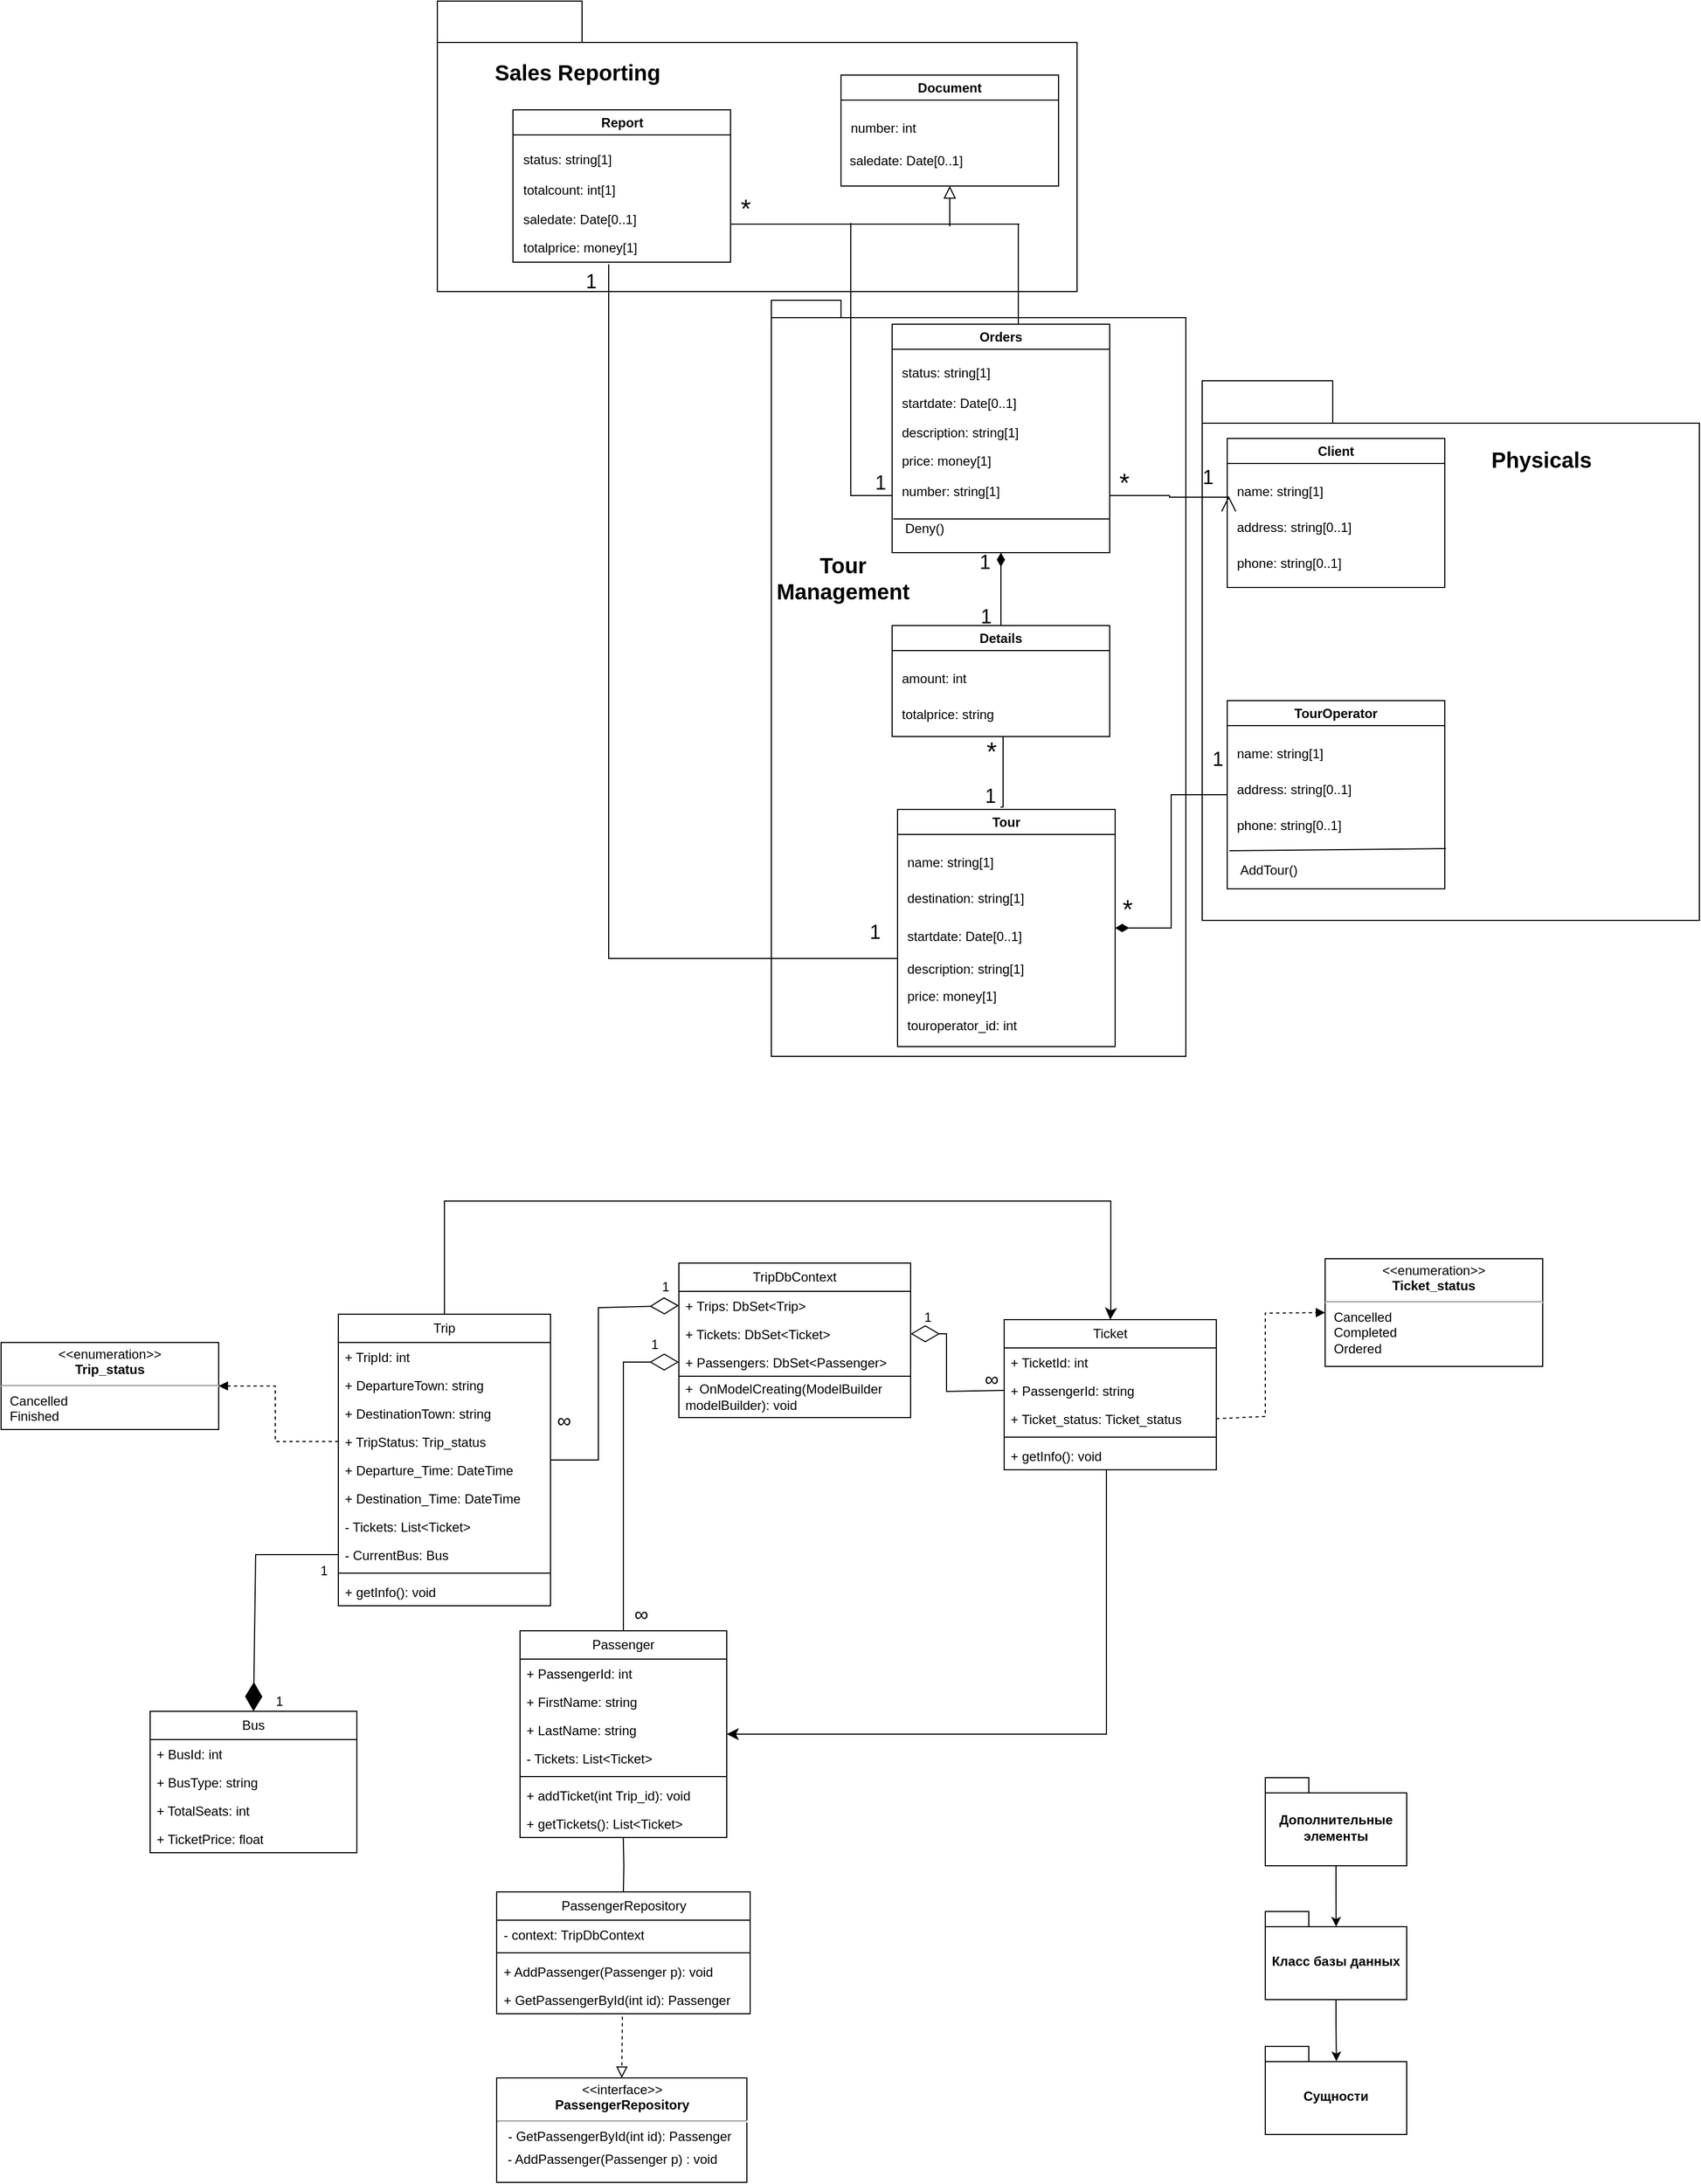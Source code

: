 <mxfile version="22.1.5" type="device">
  <diagram name="Страница — 1" id="yb2sTANOyQiaiCJWiGph">
    <mxGraphModel dx="2736" dy="2154" grid="0" gridSize="10" guides="1" tooltips="1" connect="1" arrows="1" fold="1" page="1" pageScale="1" pageWidth="827" pageHeight="1169" math="0" shadow="0">
      <root>
        <mxCell id="0" />
        <mxCell id="1" parent="0" />
        <mxCell id="YrzmWDkNa23UfJXs03zN-83" value="" style="rounded=0;whiteSpace=wrap;html=1;" parent="1" vertex="1">
          <mxGeometry x="154" y="-1061" width="588" height="229" as="geometry" />
        </mxCell>
        <mxCell id="YrzmWDkNa23UfJXs03zN-81" value="" style="rounded=0;whiteSpace=wrap;html=1;" parent="1" vertex="1">
          <mxGeometry x="461" y="-824" width="64" height="16" as="geometry" />
        </mxCell>
        <mxCell id="YrzmWDkNa23UfJXs03zN-80" value="" style="rounded=0;whiteSpace=wrap;html=1;" parent="1" vertex="1">
          <mxGeometry x="461" y="-808" width="381" height="679" as="geometry" />
        </mxCell>
        <mxCell id="YrzmWDkNa23UfJXs03zN-76" value="" style="whiteSpace=wrap;html=1;aspect=fixed;" parent="1" vertex="1">
          <mxGeometry x="857" y="-711" width="457" height="457" as="geometry" />
        </mxCell>
        <mxCell id="miha3N9XxyZI5aI236VY-1" value="TripDbContext" style="swimlane;fontStyle=0;childLayout=stackLayout;horizontal=1;startSize=26;fillColor=none;horizontalStack=0;resizeParent=1;resizeParentMax=0;resizeLast=0;collapsible=1;marginBottom=0;whiteSpace=wrap;html=1;" parent="1" vertex="1">
          <mxGeometry x="376" y="61" width="213" height="104" as="geometry" />
        </mxCell>
        <mxCell id="miha3N9XxyZI5aI236VY-2" value="+&amp;nbsp;Trips: DbSet&amp;lt;Trip&amp;gt;&lt;br&gt;&amp;nbsp;" style="text;strokeColor=none;fillColor=none;align=left;verticalAlign=top;spacingLeft=4;spacingRight=4;overflow=hidden;rotatable=0;points=[[0,0.5],[1,0.5]];portConstraint=eastwest;whiteSpace=wrap;html=1;" parent="miha3N9XxyZI5aI236VY-1" vertex="1">
          <mxGeometry y="26" width="213" height="26" as="geometry" />
        </mxCell>
        <mxCell id="miha3N9XxyZI5aI236VY-3" value="+ Tickets: DbSet&amp;lt;Ticket&amp;gt;" style="text;strokeColor=none;fillColor=none;align=left;verticalAlign=top;spacingLeft=4;spacingRight=4;overflow=hidden;rotatable=0;points=[[0,0.5],[1,0.5]];portConstraint=eastwest;whiteSpace=wrap;html=1;" parent="miha3N9XxyZI5aI236VY-1" vertex="1">
          <mxGeometry y="52" width="213" height="26" as="geometry" />
        </mxCell>
        <mxCell id="miha3N9XxyZI5aI236VY-4" value="+ Passengers: DbSet&amp;lt;Passenger&amp;gt;" style="text;strokeColor=none;fillColor=none;align=left;verticalAlign=top;spacingLeft=4;spacingRight=4;overflow=hidden;rotatable=0;points=[[0,0.5],[1,0.5]];portConstraint=eastwest;whiteSpace=wrap;html=1;" parent="miha3N9XxyZI5aI236VY-1" vertex="1">
          <mxGeometry y="78" width="213" height="26" as="geometry" />
        </mxCell>
        <mxCell id="miha3N9XxyZI5aI236VY-5" value="" style="rounded=0;whiteSpace=wrap;html=1;" parent="1" vertex="1">
          <mxGeometry x="376" y="165" width="213" height="38" as="geometry" />
        </mxCell>
        <mxCell id="miha3N9XxyZI5aI236VY-6" value="&lt;div style=&quot;text-align: justify;&quot;&gt;&lt;span style=&quot;background-color: initial;&quot;&gt;+ OnModelCreating(ModelBuilder modelBuilder): void&lt;/span&gt;&lt;/div&gt;" style="text;html=1;strokeColor=none;fillColor=none;align=center;verticalAlign=middle;whiteSpace=wrap;rounded=0;" parent="1" vertex="1">
          <mxGeometry x="381" y="169" width="183" height="30" as="geometry" />
        </mxCell>
        <mxCell id="miha3N9XxyZI5aI236VY-7" value="Trip" style="swimlane;fontStyle=0;childLayout=stackLayout;horizontal=1;startSize=26;fillColor=none;horizontalStack=0;resizeParent=1;resizeParentMax=0;resizeLast=0;collapsible=1;marginBottom=0;whiteSpace=wrap;html=1;" parent="1" vertex="1">
          <mxGeometry x="63" y="108" width="195" height="268" as="geometry" />
        </mxCell>
        <mxCell id="miha3N9XxyZI5aI236VY-8" value="+ TripId: int" style="text;strokeColor=none;fillColor=none;align=left;verticalAlign=top;spacingLeft=4;spacingRight=4;overflow=hidden;rotatable=0;points=[[0,0.5],[1,0.5]];portConstraint=eastwest;whiteSpace=wrap;html=1;" parent="miha3N9XxyZI5aI236VY-7" vertex="1">
          <mxGeometry y="26" width="195" height="26" as="geometry" />
        </mxCell>
        <mxCell id="miha3N9XxyZI5aI236VY-9" value="+ DepartureTown: string" style="text;strokeColor=none;fillColor=none;align=left;verticalAlign=top;spacingLeft=4;spacingRight=4;overflow=hidden;rotatable=0;points=[[0,0.5],[1,0.5]];portConstraint=eastwest;whiteSpace=wrap;html=1;" parent="miha3N9XxyZI5aI236VY-7" vertex="1">
          <mxGeometry y="52" width="195" height="26" as="geometry" />
        </mxCell>
        <mxCell id="miha3N9XxyZI5aI236VY-10" value="+ DestinationTown: string" style="text;strokeColor=none;fillColor=none;align=left;verticalAlign=top;spacingLeft=4;spacingRight=4;overflow=hidden;rotatable=0;points=[[0,0.5],[1,0.5]];portConstraint=eastwest;whiteSpace=wrap;html=1;" parent="miha3N9XxyZI5aI236VY-7" vertex="1">
          <mxGeometry y="78" width="195" height="26" as="geometry" />
        </mxCell>
        <mxCell id="miha3N9XxyZI5aI236VY-17" value="+ TripStatus: Trip_status" style="text;strokeColor=none;fillColor=none;align=left;verticalAlign=top;spacingLeft=4;spacingRight=4;overflow=hidden;rotatable=0;points=[[0,0.5],[1,0.5]];portConstraint=eastwest;whiteSpace=wrap;html=1;" parent="miha3N9XxyZI5aI236VY-7" vertex="1">
          <mxGeometry y="104" width="195" height="26" as="geometry" />
        </mxCell>
        <mxCell id="miha3N9XxyZI5aI236VY-16" value="+ Departure_Time: DateTime" style="text;strokeColor=none;fillColor=none;align=left;verticalAlign=top;spacingLeft=4;spacingRight=4;overflow=hidden;rotatable=0;points=[[0,0.5],[1,0.5]];portConstraint=eastwest;whiteSpace=wrap;html=1;" parent="miha3N9XxyZI5aI236VY-7" vertex="1">
          <mxGeometry y="130" width="195" height="26" as="geometry" />
        </mxCell>
        <mxCell id="miha3N9XxyZI5aI236VY-18" value="+ Destination_Time: DateTime" style="text;strokeColor=none;fillColor=none;align=left;verticalAlign=top;spacingLeft=4;spacingRight=4;overflow=hidden;rotatable=0;points=[[0,0.5],[1,0.5]];portConstraint=eastwest;whiteSpace=wrap;html=1;" parent="miha3N9XxyZI5aI236VY-7" vertex="1">
          <mxGeometry y="156" width="195" height="26" as="geometry" />
        </mxCell>
        <mxCell id="miha3N9XxyZI5aI236VY-56" value="- Tickets: List&amp;lt;Ticket&amp;gt;" style="text;strokeColor=none;fillColor=none;align=left;verticalAlign=top;spacingLeft=4;spacingRight=4;overflow=hidden;rotatable=0;points=[[0,0.5],[1,0.5]];portConstraint=eastwest;whiteSpace=wrap;html=1;" parent="miha3N9XxyZI5aI236VY-7" vertex="1">
          <mxGeometry y="182" width="195" height="26" as="geometry" />
        </mxCell>
        <mxCell id="miha3N9XxyZI5aI236VY-106" value="- CurrentBus: Bus" style="text;strokeColor=none;fillColor=none;align=left;verticalAlign=top;spacingLeft=4;spacingRight=4;overflow=hidden;rotatable=0;points=[[0,0.5],[1,0.5]];portConstraint=eastwest;whiteSpace=wrap;html=1;" parent="miha3N9XxyZI5aI236VY-7" vertex="1">
          <mxGeometry y="208" width="195" height="26" as="geometry" />
        </mxCell>
        <mxCell id="miha3N9XxyZI5aI236VY-22" value="" style="line;strokeWidth=1;fillColor=none;align=left;verticalAlign=middle;spacingTop=-1;spacingLeft=3;spacingRight=3;rotatable=0;labelPosition=right;points=[];portConstraint=eastwest;strokeColor=inherit;" parent="miha3N9XxyZI5aI236VY-7" vertex="1">
          <mxGeometry y="234" width="195" height="8" as="geometry" />
        </mxCell>
        <mxCell id="miha3N9XxyZI5aI236VY-21" value="+ getInfo(): void" style="text;strokeColor=none;fillColor=none;align=left;verticalAlign=top;spacingLeft=4;spacingRight=4;overflow=hidden;rotatable=0;points=[[0,0.5],[1,0.5]];portConstraint=eastwest;whiteSpace=wrap;html=1;" parent="miha3N9XxyZI5aI236VY-7" vertex="1">
          <mxGeometry y="242" width="195" height="26" as="geometry" />
        </mxCell>
        <mxCell id="miha3N9XxyZI5aI236VY-25" value="" style="endArrow=diamondThin;endFill=0;endSize=24;html=1;rounded=0;entryX=0;entryY=0.5;entryDx=0;entryDy=0;" parent="1" source="miha3N9XxyZI5aI236VY-7" target="miha3N9XxyZI5aI236VY-2" edge="1">
          <mxGeometry width="160" relative="1" as="geometry">
            <mxPoint x="415" y="229" as="sourcePoint" />
            <mxPoint x="575" y="229" as="targetPoint" />
            <Array as="points">
              <mxPoint x="302" y="242" />
              <mxPoint x="302" y="102" />
            </Array>
          </mxGeometry>
        </mxCell>
        <mxCell id="miha3N9XxyZI5aI236VY-27" value="1" style="text;html=1;strokeColor=none;fillColor=none;align=center;verticalAlign=middle;whiteSpace=wrap;rounded=0;" parent="1" vertex="1">
          <mxGeometry x="351" y="73" width="26" height="19" as="geometry" />
        </mxCell>
        <mxCell id="miha3N9XxyZI5aI236VY-28" value="&lt;font style=&quot;font-size: 18px;&quot;&gt;∞&lt;/font&gt;" style="text;html=1;strokeColor=none;fillColor=none;align=center;verticalAlign=middle;whiteSpace=wrap;rounded=0;" parent="1" vertex="1">
          <mxGeometry x="248" y="194" width="45" height="23" as="geometry" />
        </mxCell>
        <mxCell id="miha3N9XxyZI5aI236VY-40" value="&lt;p style=&quot;margin:0px;margin-top:4px;text-align:center;&quot;&gt;&amp;lt;&amp;lt;enumeration&amp;gt;&amp;gt;&lt;br&gt;&lt;b&gt;Trip_status&lt;/b&gt;&lt;/p&gt;&lt;hr&gt;&lt;p style=&quot;margin:0px;margin-left:8px;text-align:left;&quot;&gt;Cancelled&lt;br&gt;Finished&lt;/p&gt;" style="shape=rect;html=1;overflow=fill;whiteSpace=wrap;" parent="1" vertex="1">
          <mxGeometry x="-247" y="134" width="200" height="80" as="geometry" />
        </mxCell>
        <mxCell id="miha3N9XxyZI5aI236VY-46" value="" style="html=1;verticalAlign=bottom;labelBackgroundColor=none;endArrow=block;endFill=1;dashed=1;rounded=0;entryX=1;entryY=0.5;entryDx=0;entryDy=0;exitX=0;exitY=0.5;exitDx=0;exitDy=0;" parent="1" source="miha3N9XxyZI5aI236VY-17" target="miha3N9XxyZI5aI236VY-40" edge="1">
          <mxGeometry width="160" relative="1" as="geometry">
            <mxPoint x="-7" y="239" as="sourcePoint" />
            <mxPoint x="153" y="239" as="targetPoint" />
            <Array as="points">
              <mxPoint x="5" y="225" />
              <mxPoint x="5" y="174" />
            </Array>
          </mxGeometry>
        </mxCell>
        <mxCell id="miha3N9XxyZI5aI236VY-47" value="Ticket" style="swimlane;fontStyle=0;childLayout=stackLayout;horizontal=1;startSize=26;fillColor=none;horizontalStack=0;resizeParent=1;resizeParentMax=0;resizeLast=0;collapsible=1;marginBottom=0;whiteSpace=wrap;html=1;" parent="1" vertex="1">
          <mxGeometry x="675" y="113" width="195" height="138" as="geometry" />
        </mxCell>
        <mxCell id="miha3N9XxyZI5aI236VY-48" value="+ TicketId: int" style="text;strokeColor=none;fillColor=none;align=left;verticalAlign=top;spacingLeft=4;spacingRight=4;overflow=hidden;rotatable=0;points=[[0,0.5],[1,0.5]];portConstraint=eastwest;whiteSpace=wrap;html=1;" parent="miha3N9XxyZI5aI236VY-47" vertex="1">
          <mxGeometry y="26" width="195" height="26" as="geometry" />
        </mxCell>
        <mxCell id="miha3N9XxyZI5aI236VY-49" value="+ PassengerId: string" style="text;strokeColor=none;fillColor=none;align=left;verticalAlign=top;spacingLeft=4;spacingRight=4;overflow=hidden;rotatable=0;points=[[0,0.5],[1,0.5]];portConstraint=eastwest;whiteSpace=wrap;html=1;" parent="miha3N9XxyZI5aI236VY-47" vertex="1">
          <mxGeometry y="52" width="195" height="26" as="geometry" />
        </mxCell>
        <mxCell id="miha3N9XxyZI5aI236VY-53" value="+ Ticket_status: Ticket_status" style="text;strokeColor=none;fillColor=none;align=left;verticalAlign=top;spacingLeft=4;spacingRight=4;overflow=hidden;rotatable=0;points=[[0,0.5],[1,0.5]];portConstraint=eastwest;whiteSpace=wrap;html=1;" parent="miha3N9XxyZI5aI236VY-47" vertex="1">
          <mxGeometry y="78" width="195" height="26" as="geometry" />
        </mxCell>
        <mxCell id="miha3N9XxyZI5aI236VY-54" value="" style="line;strokeWidth=1;fillColor=none;align=left;verticalAlign=middle;spacingTop=-1;spacingLeft=3;spacingRight=3;rotatable=0;labelPosition=right;points=[];portConstraint=eastwest;strokeColor=inherit;" parent="miha3N9XxyZI5aI236VY-47" vertex="1">
          <mxGeometry y="104" width="195" height="8" as="geometry" />
        </mxCell>
        <mxCell id="miha3N9XxyZI5aI236VY-55" value="+ getInfo(): void" style="text;strokeColor=none;fillColor=none;align=left;verticalAlign=top;spacingLeft=4;spacingRight=4;overflow=hidden;rotatable=0;points=[[0,0.5],[1,0.5]];portConstraint=eastwest;whiteSpace=wrap;html=1;" parent="miha3N9XxyZI5aI236VY-47" vertex="1">
          <mxGeometry y="112" width="195" height="26" as="geometry" />
        </mxCell>
        <mxCell id="miha3N9XxyZI5aI236VY-57" value="&lt;p style=&quot;margin:0px;margin-top:4px;text-align:center;&quot;&gt;&amp;lt;&amp;lt;enumeration&amp;gt;&amp;gt;&lt;br&gt;&lt;b&gt;Ticket_status&lt;/b&gt;&lt;/p&gt;&lt;hr&gt;&lt;p style=&quot;margin:0px;margin-left:8px;text-align:left;&quot;&gt;Cancelled&lt;br&gt;Completed&lt;/p&gt;&lt;p style=&quot;margin:0px;margin-left:8px;text-align:left;&quot;&gt;Ordered&lt;/p&gt;" style="shape=rect;html=1;overflow=fill;whiteSpace=wrap;" parent="1" vertex="1">
          <mxGeometry x="970" y="57" width="200" height="99" as="geometry" />
        </mxCell>
        <mxCell id="miha3N9XxyZI5aI236VY-58" value="" style="html=1;verticalAlign=bottom;labelBackgroundColor=none;endArrow=block;endFill=1;dashed=1;rounded=0;entryX=0;entryY=0.5;entryDx=0;entryDy=0;exitX=1;exitY=0.5;exitDx=0;exitDy=0;" parent="1" source="miha3N9XxyZI5aI236VY-53" target="miha3N9XxyZI5aI236VY-57" edge="1">
          <mxGeometry width="160" relative="1" as="geometry">
            <mxPoint x="1280" y="148" as="sourcePoint" />
            <mxPoint x="1370" y="162" as="targetPoint" />
            <Array as="points">
              <mxPoint x="915" y="202" />
              <mxPoint x="915" y="160" />
              <mxPoint x="915" y="107" />
            </Array>
          </mxGeometry>
        </mxCell>
        <mxCell id="miha3N9XxyZI5aI236VY-59" value="" style="endArrow=diamondThin;endFill=0;endSize=24;html=1;rounded=0;entryX=1;entryY=0.5;entryDx=0;entryDy=0;exitX=0;exitY=0.5;exitDx=0;exitDy=0;" parent="1" source="miha3N9XxyZI5aI236VY-49" target="miha3N9XxyZI5aI236VY-3" edge="1">
          <mxGeometry width="160" relative="1" as="geometry">
            <mxPoint x="268" y="229" as="sourcePoint" />
            <mxPoint x="386" y="162" as="targetPoint" />
            <Array as="points">
              <mxPoint x="622" y="179" />
              <mxPoint x="622" y="126" />
            </Array>
          </mxGeometry>
        </mxCell>
        <mxCell id="miha3N9XxyZI5aI236VY-60" value="1" style="text;html=1;strokeColor=none;fillColor=none;align=center;verticalAlign=middle;whiteSpace=wrap;rounded=0;" parent="1" vertex="1">
          <mxGeometry x="592" y="101" width="26" height="19" as="geometry" />
        </mxCell>
        <mxCell id="miha3N9XxyZI5aI236VY-62" value="&lt;font style=&quot;font-size: 18px;&quot;&gt;∞&lt;/font&gt;" style="text;html=1;strokeColor=none;fillColor=none;align=center;verticalAlign=middle;whiteSpace=wrap;rounded=0;" parent="1" vertex="1">
          <mxGeometry x="641" y="156" width="45" height="23" as="geometry" />
        </mxCell>
        <mxCell id="miha3N9XxyZI5aI236VY-64" value="" style="edgeStyle=segmentEdgeStyle;endArrow=classic;html=1;curved=0;rounded=0;endSize=8;startSize=8;exitX=0.5;exitY=0;exitDx=0;exitDy=0;entryX=0.5;entryY=0;entryDx=0;entryDy=0;" parent="1" source="miha3N9XxyZI5aI236VY-7" target="miha3N9XxyZI5aI236VY-47" edge="1">
          <mxGeometry width="50" height="50" relative="1" as="geometry">
            <mxPoint x="383" y="155" as="sourcePoint" />
            <mxPoint x="433" y="105" as="targetPoint" />
            <Array as="points">
              <mxPoint x="161" y="4" />
              <mxPoint x="773" y="4" />
              <mxPoint x="773" y="105" />
            </Array>
          </mxGeometry>
        </mxCell>
        <mxCell id="miha3N9XxyZI5aI236VY-72" value="" style="endArrow=diamondThin;endFill=0;endSize=24;html=1;rounded=0;entryX=0;entryY=0.5;entryDx=0;entryDy=0;exitX=0.5;exitY=0;exitDx=0;exitDy=0;" parent="1" source="miha3N9XxyZI5aI236VY-77" target="miha3N9XxyZI5aI236VY-4" edge="1">
          <mxGeometry width="160" relative="1" as="geometry">
            <mxPoint x="482.5" y="278" as="sourcePoint" />
            <mxPoint x="447" y="317" as="targetPoint" />
            <Array as="points">
              <mxPoint x="325" y="152" />
            </Array>
          </mxGeometry>
        </mxCell>
        <mxCell id="miha3N9XxyZI5aI236VY-77" value="Passenger" style="swimlane;fontStyle=0;childLayout=stackLayout;horizontal=1;startSize=26;fillColor=none;horizontalStack=0;resizeParent=1;resizeParentMax=0;resizeLast=0;collapsible=1;marginBottom=0;whiteSpace=wrap;html=1;" parent="1" vertex="1">
          <mxGeometry x="230" y="399" width="190" height="190" as="geometry" />
        </mxCell>
        <mxCell id="miha3N9XxyZI5aI236VY-78" value="+ PassengerId: int" style="text;strokeColor=none;fillColor=none;align=left;verticalAlign=top;spacingLeft=4;spacingRight=4;overflow=hidden;rotatable=0;points=[[0,0.5],[1,0.5]];portConstraint=eastwest;whiteSpace=wrap;html=1;" parent="miha3N9XxyZI5aI236VY-77" vertex="1">
          <mxGeometry y="26" width="190" height="26" as="geometry" />
        </mxCell>
        <mxCell id="miha3N9XxyZI5aI236VY-79" value="+ FirstName: string" style="text;strokeColor=none;fillColor=none;align=left;verticalAlign=top;spacingLeft=4;spacingRight=4;overflow=hidden;rotatable=0;points=[[0,0.5],[1,0.5]];portConstraint=eastwest;whiteSpace=wrap;html=1;" parent="miha3N9XxyZI5aI236VY-77" vertex="1">
          <mxGeometry y="52" width="190" height="26" as="geometry" />
        </mxCell>
        <mxCell id="miha3N9XxyZI5aI236VY-80" value="+ LastName: string" style="text;strokeColor=none;fillColor=none;align=left;verticalAlign=top;spacingLeft=4;spacingRight=4;overflow=hidden;rotatable=0;points=[[0,0.5],[1,0.5]];portConstraint=eastwest;whiteSpace=wrap;html=1;" parent="miha3N9XxyZI5aI236VY-77" vertex="1">
          <mxGeometry y="78" width="190" height="26" as="geometry" />
        </mxCell>
        <mxCell id="miha3N9XxyZI5aI236VY-81" value="- Tickets: List&amp;lt;Ticket&amp;gt;" style="text;strokeColor=none;fillColor=none;align=left;verticalAlign=top;spacingLeft=4;spacingRight=4;overflow=hidden;rotatable=0;points=[[0,0.5],[1,0.5]];portConstraint=eastwest;whiteSpace=wrap;html=1;" parent="miha3N9XxyZI5aI236VY-77" vertex="1">
          <mxGeometry y="104" width="190" height="26" as="geometry" />
        </mxCell>
        <mxCell id="miha3N9XxyZI5aI236VY-85" value="" style="line;strokeWidth=1;fillColor=none;align=left;verticalAlign=middle;spacingTop=-1;spacingLeft=3;spacingRight=3;rotatable=0;labelPosition=right;points=[];portConstraint=eastwest;strokeColor=inherit;" parent="miha3N9XxyZI5aI236VY-77" vertex="1">
          <mxGeometry y="130" width="190" height="8" as="geometry" />
        </mxCell>
        <mxCell id="miha3N9XxyZI5aI236VY-83" value="+ addTicket(int Trip_id): void&amp;nbsp;" style="text;strokeColor=none;fillColor=none;align=left;verticalAlign=top;spacingLeft=4;spacingRight=4;overflow=hidden;rotatable=0;points=[[0,0.5],[1,0.5]];portConstraint=eastwest;whiteSpace=wrap;html=1;" parent="miha3N9XxyZI5aI236VY-77" vertex="1">
          <mxGeometry y="138" width="190" height="26" as="geometry" />
        </mxCell>
        <mxCell id="miha3N9XxyZI5aI236VY-84" value="+ getTickets(): List&amp;lt;Ticket&amp;gt;&amp;nbsp;" style="text;strokeColor=none;fillColor=none;align=left;verticalAlign=top;spacingLeft=4;spacingRight=4;overflow=hidden;rotatable=0;points=[[0,0.5],[1,0.5]];portConstraint=eastwest;whiteSpace=wrap;html=1;" parent="miha3N9XxyZI5aI236VY-77" vertex="1">
          <mxGeometry y="164" width="190" height="26" as="geometry" />
        </mxCell>
        <mxCell id="miha3N9XxyZI5aI236VY-86" value="" style="edgeStyle=segmentEdgeStyle;endArrow=classic;html=1;curved=0;rounded=0;endSize=8;startSize=8;exitX=0.482;exitY=0.981;exitDx=0;exitDy=0;exitPerimeter=0;" parent="1" source="miha3N9XxyZI5aI236VY-55" target="miha3N9XxyZI5aI236VY-77" edge="1">
          <mxGeometry width="50" height="50" relative="1" as="geometry">
            <mxPoint x="481" y="481" as="sourcePoint" />
            <mxPoint x="1093" y="486" as="targetPoint" />
            <Array as="points">
              <mxPoint x="769" y="494" />
            </Array>
          </mxGeometry>
        </mxCell>
        <mxCell id="miha3N9XxyZI5aI236VY-87" value="1" style="text;html=1;strokeColor=none;fillColor=none;align=center;verticalAlign=middle;whiteSpace=wrap;rounded=0;" parent="1" vertex="1">
          <mxGeometry x="341" y="126" width="26" height="19" as="geometry" />
        </mxCell>
        <mxCell id="miha3N9XxyZI5aI236VY-88" value="&lt;font style=&quot;font-size: 18px;&quot;&gt;∞&lt;/font&gt;" style="text;html=1;strokeColor=none;fillColor=none;align=center;verticalAlign=middle;whiteSpace=wrap;rounded=0;" parent="1" vertex="1">
          <mxGeometry x="319" y="372" width="45" height="23" as="geometry" />
        </mxCell>
        <mxCell id="miha3N9XxyZI5aI236VY-89" value="PassengerRepository" style="swimlane;fontStyle=0;childLayout=stackLayout;horizontal=1;startSize=26;fillColor=none;horizontalStack=0;resizeParent=1;resizeParentMax=0;resizeLast=0;collapsible=1;marginBottom=0;whiteSpace=wrap;html=1;" parent="1" vertex="1">
          <mxGeometry x="208.5" y="639" width="233" height="112" as="geometry" />
        </mxCell>
        <mxCell id="miha3N9XxyZI5aI236VY-90" value="- context: TripDbContext" style="text;strokeColor=none;fillColor=none;align=left;verticalAlign=top;spacingLeft=4;spacingRight=4;overflow=hidden;rotatable=0;points=[[0,0.5],[1,0.5]];portConstraint=eastwest;whiteSpace=wrap;html=1;" parent="miha3N9XxyZI5aI236VY-89" vertex="1">
          <mxGeometry y="26" width="233" height="26" as="geometry" />
        </mxCell>
        <mxCell id="miha3N9XxyZI5aI236VY-94" value="" style="line;strokeWidth=1;fillColor=none;align=left;verticalAlign=middle;spacingTop=-1;spacingLeft=3;spacingRight=3;rotatable=0;labelPosition=right;points=[];portConstraint=eastwest;strokeColor=inherit;" parent="miha3N9XxyZI5aI236VY-89" vertex="1">
          <mxGeometry y="52" width="233" height="8" as="geometry" />
        </mxCell>
        <mxCell id="miha3N9XxyZI5aI236VY-95" value="+ AddPassenger(Passenger p): void&amp;nbsp;" style="text;strokeColor=none;fillColor=none;align=left;verticalAlign=top;spacingLeft=4;spacingRight=4;overflow=hidden;rotatable=0;points=[[0,0.5],[1,0.5]];portConstraint=eastwest;whiteSpace=wrap;html=1;" parent="miha3N9XxyZI5aI236VY-89" vertex="1">
          <mxGeometry y="60" width="233" height="26" as="geometry" />
        </mxCell>
        <mxCell id="miha3N9XxyZI5aI236VY-96" value="+ GetPassengerById(int id): Passenger&amp;nbsp;" style="text;strokeColor=none;fillColor=none;align=left;verticalAlign=top;spacingLeft=4;spacingRight=4;overflow=hidden;rotatable=0;points=[[0,0.5],[1,0.5]];portConstraint=eastwest;whiteSpace=wrap;html=1;" parent="miha3N9XxyZI5aI236VY-89" vertex="1">
          <mxGeometry y="86" width="233" height="26" as="geometry" />
        </mxCell>
        <mxCell id="miha3N9XxyZI5aI236VY-98" value="" style="endArrow=none;html=1;edgeStyle=orthogonalEdgeStyle;rounded=0;" parent="1" target="miha3N9XxyZI5aI236VY-89" edge="1">
          <mxGeometry relative="1" as="geometry">
            <mxPoint x="324.89" y="589.0" as="sourcePoint" />
            <mxPoint x="324.89" y="646" as="targetPoint" />
            <Array as="points" />
          </mxGeometry>
        </mxCell>
        <mxCell id="miha3N9XxyZI5aI236VY-103" value="&lt;p style=&quot;margin:0px;margin-top:4px;text-align:center;&quot;&gt;&amp;lt;&amp;lt;interface&amp;gt;&amp;gt;&lt;br&gt;&lt;b&gt;PassengerRepository&lt;/b&gt;&lt;/p&gt;&lt;hr&gt;&lt;p style=&quot;margin:0px;margin-top:4px;margin-left:10px;text-align:left;&quot;&gt;- GetPassengerById(int id): Passenger&lt;/p&gt;" style="shape=rect;html=1;overflow=fill;whiteSpace=wrap;" parent="1" vertex="1">
          <mxGeometry x="208.5" y="810" width="230" height="96" as="geometry" />
        </mxCell>
        <mxCell id="miha3N9XxyZI5aI236VY-104" value="- AddPassenger(Passenger p) : void" style="text;html=1;strokeColor=none;fillColor=none;align=center;verticalAlign=middle;whiteSpace=wrap;rounded=0;" parent="1" vertex="1">
          <mxGeometry x="213.5" y="873" width="202" height="23" as="geometry" />
        </mxCell>
        <mxCell id="miha3N9XxyZI5aI236VY-105" value="" style="endArrow=block;startArrow=none;endFill=0;startFill=0;endSize=8;html=1;verticalAlign=bottom;dashed=1;labelBackgroundColor=none;rounded=0;exitX=0.496;exitY=1.099;exitDx=0;exitDy=0;exitPerimeter=0;entryX=0.5;entryY=0;entryDx=0;entryDy=0;" parent="1" source="miha3N9XxyZI5aI236VY-96" target="miha3N9XxyZI5aI236VY-103" edge="1">
          <mxGeometry width="160" relative="1" as="geometry">
            <mxPoint x="448" y="739" as="sourcePoint" />
            <mxPoint x="608" y="739" as="targetPoint" />
          </mxGeometry>
        </mxCell>
        <mxCell id="miha3N9XxyZI5aI236VY-109" value="" style="endArrow=diamondThin;endFill=1;endSize=24;html=1;rounded=0;exitX=0;exitY=0.5;exitDx=0;exitDy=0;entryX=0.5;entryY=0;entryDx=0;entryDy=0;" parent="1" source="miha3N9XxyZI5aI236VY-106" target="miha3N9XxyZI5aI236VY-110" edge="1">
          <mxGeometry width="160" relative="1" as="geometry">
            <mxPoint x="152" y="424" as="sourcePoint" />
            <mxPoint x="-29" y="440" as="targetPoint" />
            <Array as="points">
              <mxPoint x="-13" y="329" />
            </Array>
          </mxGeometry>
        </mxCell>
        <mxCell id="miha3N9XxyZI5aI236VY-110" value="Bus" style="swimlane;fontStyle=0;childLayout=stackLayout;horizontal=1;startSize=26;fillColor=none;horizontalStack=0;resizeParent=1;resizeParentMax=0;resizeLast=0;collapsible=1;marginBottom=0;whiteSpace=wrap;html=1;" parent="1" vertex="1">
          <mxGeometry x="-110" y="473" width="190" height="130" as="geometry" />
        </mxCell>
        <mxCell id="miha3N9XxyZI5aI236VY-111" value="+ BusId: int" style="text;strokeColor=none;fillColor=none;align=left;verticalAlign=top;spacingLeft=4;spacingRight=4;overflow=hidden;rotatable=0;points=[[0,0.5],[1,0.5]];portConstraint=eastwest;whiteSpace=wrap;html=1;" parent="miha3N9XxyZI5aI236VY-110" vertex="1">
          <mxGeometry y="26" width="190" height="26" as="geometry" />
        </mxCell>
        <mxCell id="miha3N9XxyZI5aI236VY-112" value="+ BusType: string" style="text;strokeColor=none;fillColor=none;align=left;verticalAlign=top;spacingLeft=4;spacingRight=4;overflow=hidden;rotatable=0;points=[[0,0.5],[1,0.5]];portConstraint=eastwest;whiteSpace=wrap;html=1;" parent="miha3N9XxyZI5aI236VY-110" vertex="1">
          <mxGeometry y="52" width="190" height="26" as="geometry" />
        </mxCell>
        <mxCell id="miha3N9XxyZI5aI236VY-113" value="+ TotalSeats: int" style="text;strokeColor=none;fillColor=none;align=left;verticalAlign=top;spacingLeft=4;spacingRight=4;overflow=hidden;rotatable=0;points=[[0,0.5],[1,0.5]];portConstraint=eastwest;whiteSpace=wrap;html=1;" parent="miha3N9XxyZI5aI236VY-110" vertex="1">
          <mxGeometry y="78" width="190" height="26" as="geometry" />
        </mxCell>
        <mxCell id="miha3N9XxyZI5aI236VY-114" value="+ TicketPrice: float" style="text;strokeColor=none;fillColor=none;align=left;verticalAlign=top;spacingLeft=4;spacingRight=4;overflow=hidden;rotatable=0;points=[[0,0.5],[1,0.5]];portConstraint=eastwest;whiteSpace=wrap;html=1;" parent="miha3N9XxyZI5aI236VY-110" vertex="1">
          <mxGeometry y="104" width="190" height="26" as="geometry" />
        </mxCell>
        <mxCell id="miha3N9XxyZI5aI236VY-118" value="1" style="text;html=1;strokeColor=none;fillColor=none;align=center;verticalAlign=middle;whiteSpace=wrap;rounded=0;" parent="1" vertex="1">
          <mxGeometry x="37" y="334" width="26" height="19" as="geometry" />
        </mxCell>
        <mxCell id="miha3N9XxyZI5aI236VY-119" value="1" style="text;html=1;strokeColor=none;fillColor=none;align=center;verticalAlign=middle;whiteSpace=wrap;rounded=0;" parent="1" vertex="1">
          <mxGeometry x="-4" y="454" width="26" height="19" as="geometry" />
        </mxCell>
        <mxCell id="miha3N9XxyZI5aI236VY-122" value="" style="edgeStyle=orthogonalEdgeStyle;rounded=0;orthogonalLoop=1;jettySize=auto;html=1;entryX=0.501;entryY=0.172;entryDx=0;entryDy=0;entryPerimeter=0;" parent="1" source="miha3N9XxyZI5aI236VY-120" target="miha3N9XxyZI5aI236VY-121" edge="1">
          <mxGeometry relative="1" as="geometry" />
        </mxCell>
        <mxCell id="miha3N9XxyZI5aI236VY-120" value="Дополнительные элементы" style="shape=folder;fontStyle=1;spacingTop=10;tabWidth=40;tabHeight=14;tabPosition=left;html=1;whiteSpace=wrap;" parent="1" vertex="1">
          <mxGeometry x="915" y="534" width="130" height="81" as="geometry" />
        </mxCell>
        <mxCell id="miha3N9XxyZI5aI236VY-124" value="" style="edgeStyle=orthogonalEdgeStyle;rounded=0;orthogonalLoop=1;jettySize=auto;html=1;entryX=0.503;entryY=0.169;entryDx=0;entryDy=0;entryPerimeter=0;" parent="1" source="miha3N9XxyZI5aI236VY-121" target="miha3N9XxyZI5aI236VY-123" edge="1">
          <mxGeometry relative="1" as="geometry" />
        </mxCell>
        <mxCell id="miha3N9XxyZI5aI236VY-121" value="Класс базы данных" style="shape=folder;fontStyle=1;spacingTop=10;tabWidth=40;tabHeight=14;tabPosition=left;html=1;whiteSpace=wrap;" parent="1" vertex="1">
          <mxGeometry x="915" y="657" width="130" height="81" as="geometry" />
        </mxCell>
        <mxCell id="miha3N9XxyZI5aI236VY-123" value="Сущности" style="shape=folder;fontStyle=1;spacingTop=10;tabWidth=40;tabHeight=14;tabPosition=left;html=1;whiteSpace=wrap;" parent="1" vertex="1">
          <mxGeometry x="915" y="781" width="130" height="81" as="geometry" />
        </mxCell>
        <mxCell id="YrzmWDkNa23UfJXs03zN-1" value="Client" style="swimlane;whiteSpace=wrap;html=1;startSize=23;" parent="1" vertex="1">
          <mxGeometry x="880" y="-697" width="200" height="137" as="geometry" />
        </mxCell>
        <mxCell id="YrzmWDkNa23UfJXs03zN-12" value="name: string[1]" style="text;html=1;strokeColor=none;fillColor=none;align=left;verticalAlign=middle;whiteSpace=wrap;rounded=0;" parent="YrzmWDkNa23UfJXs03zN-1" vertex="1">
          <mxGeometry x="7" y="34" width="108" height="30" as="geometry" />
        </mxCell>
        <mxCell id="YrzmWDkNa23UfJXs03zN-13" value="address: string[0..1]" style="text;html=1;strokeColor=none;fillColor=none;align=left;verticalAlign=middle;whiteSpace=wrap;rounded=0;" parent="YrzmWDkNa23UfJXs03zN-1" vertex="1">
          <mxGeometry x="7" y="67" width="108" height="30" as="geometry" />
        </mxCell>
        <mxCell id="YrzmWDkNa23UfJXs03zN-14" value="phone: string[0..1]" style="text;html=1;strokeColor=none;fillColor=none;align=left;verticalAlign=middle;whiteSpace=wrap;rounded=0;" parent="YrzmWDkNa23UfJXs03zN-1" vertex="1">
          <mxGeometry x="7" y="100" width="108" height="30" as="geometry" />
        </mxCell>
        <mxCell id="YrzmWDkNa23UfJXs03zN-15" value="Tour" style="swimlane;whiteSpace=wrap;html=1;startSize=23;" parent="1" vertex="1">
          <mxGeometry x="577" y="-356" width="200" height="218" as="geometry" />
        </mxCell>
        <mxCell id="YrzmWDkNa23UfJXs03zN-16" value="name: string[1]" style="text;html=1;strokeColor=none;fillColor=none;align=left;verticalAlign=middle;whiteSpace=wrap;rounded=0;" parent="YrzmWDkNa23UfJXs03zN-15" vertex="1">
          <mxGeometry x="7" y="34" width="108" height="30" as="geometry" />
        </mxCell>
        <mxCell id="YrzmWDkNa23UfJXs03zN-17" value="destination: string[1]" style="text;html=1;strokeColor=none;fillColor=none;align=left;verticalAlign=middle;whiteSpace=wrap;rounded=0;" parent="YrzmWDkNa23UfJXs03zN-15" vertex="1">
          <mxGeometry x="7" y="67" width="132" height="30" as="geometry" />
        </mxCell>
        <mxCell id="YrzmWDkNa23UfJXs03zN-19" value="startdate: Date[0..1]" style="text;html=1;strokeColor=none;fillColor=none;align=left;verticalAlign=middle;whiteSpace=wrap;rounded=0;" parent="YrzmWDkNa23UfJXs03zN-15" vertex="1">
          <mxGeometry x="7" y="102" width="146" height="30" as="geometry" />
        </mxCell>
        <mxCell id="YrzmWDkNa23UfJXs03zN-20" value="description: string[1]" style="text;html=1;strokeColor=none;fillColor=none;align=left;verticalAlign=middle;whiteSpace=wrap;rounded=0;" parent="YrzmWDkNa23UfJXs03zN-15" vertex="1">
          <mxGeometry x="7" y="132" width="132" height="30" as="geometry" />
        </mxCell>
        <mxCell id="YrzmWDkNa23UfJXs03zN-27" value="price: money[1]" style="text;html=1;strokeColor=none;fillColor=none;align=left;verticalAlign=middle;whiteSpace=wrap;rounded=0;" parent="YrzmWDkNa23UfJXs03zN-15" vertex="1">
          <mxGeometry x="7" y="157" width="108" height="30" as="geometry" />
        </mxCell>
        <mxCell id="YrzmWDkNa23UfJXs03zN-46" value="touroperator_id: int" style="text;html=1;strokeColor=none;fillColor=none;align=left;verticalAlign=middle;whiteSpace=wrap;rounded=0;" parent="YrzmWDkNa23UfJXs03zN-15" vertex="1">
          <mxGeometry x="7" y="184" width="108" height="30" as="geometry" />
        </mxCell>
        <mxCell id="YrzmWDkNa23UfJXs03zN-65" style="edgeStyle=orthogonalEdgeStyle;rounded=0;orthogonalLoop=1;jettySize=auto;html=1;exitX=0;exitY=0.75;exitDx=0;exitDy=0;endArrow=none;endFill=0;" parent="1" source="YrzmWDkNa23UfJXs03zN-21" edge="1">
          <mxGeometry relative="1" as="geometry">
            <mxPoint x="534" y="-895" as="targetPoint" />
            <Array as="points">
              <mxPoint x="534" y="-645" />
              <mxPoint x="534" y="-831" />
            </Array>
          </mxGeometry>
        </mxCell>
        <mxCell id="YrzmWDkNa23UfJXs03zN-73" style="edgeStyle=orthogonalEdgeStyle;rounded=0;orthogonalLoop=1;jettySize=auto;html=1;exitX=1;exitY=0.75;exitDx=0;exitDy=0;endArrow=open;endFill=0;endSize=12;" parent="1" source="YrzmWDkNa23UfJXs03zN-21" edge="1">
          <mxGeometry relative="1" as="geometry">
            <mxPoint x="881.4" y="-644" as="targetPoint" />
            <Array as="points">
              <mxPoint x="827" y="-644" />
              <mxPoint x="827" y="-643" />
            </Array>
          </mxGeometry>
        </mxCell>
        <mxCell id="YrzmWDkNa23UfJXs03zN-21" value="Orders" style="swimlane;whiteSpace=wrap;html=1;startSize=23;" parent="1" vertex="1">
          <mxGeometry x="572" y="-802" width="200" height="210" as="geometry" />
        </mxCell>
        <mxCell id="YrzmWDkNa23UfJXs03zN-22" value="status: string[1]" style="text;html=1;strokeColor=none;fillColor=none;align=left;verticalAlign=middle;whiteSpace=wrap;rounded=0;" parent="YrzmWDkNa23UfJXs03zN-21" vertex="1">
          <mxGeometry x="7" y="30" width="108" height="30" as="geometry" />
        </mxCell>
        <mxCell id="YrzmWDkNa23UfJXs03zN-25" value="startdate: Date[0..1]" style="text;html=1;strokeColor=none;fillColor=none;align=left;verticalAlign=middle;whiteSpace=wrap;rounded=0;" parent="YrzmWDkNa23UfJXs03zN-21" vertex="1">
          <mxGeometry x="7" y="58" width="146" height="30" as="geometry" />
        </mxCell>
        <mxCell id="YrzmWDkNa23UfJXs03zN-26" value="description: string[1]" style="text;html=1;strokeColor=none;fillColor=none;align=left;verticalAlign=middle;whiteSpace=wrap;rounded=0;" parent="YrzmWDkNa23UfJXs03zN-21" vertex="1">
          <mxGeometry x="7" y="85" width="132" height="30" as="geometry" />
        </mxCell>
        <mxCell id="YrzmWDkNa23UfJXs03zN-28" value="price: money[1]" style="text;html=1;strokeColor=none;fillColor=none;align=left;verticalAlign=middle;whiteSpace=wrap;rounded=0;" parent="YrzmWDkNa23UfJXs03zN-21" vertex="1">
          <mxGeometry x="7" y="111" width="108" height="30" as="geometry" />
        </mxCell>
        <mxCell id="YrzmWDkNa23UfJXs03zN-29" value="number: string[1]" style="text;html=1;strokeColor=none;fillColor=none;align=left;verticalAlign=middle;whiteSpace=wrap;rounded=0;" parent="YrzmWDkNa23UfJXs03zN-21" vertex="1">
          <mxGeometry x="7" y="139" width="108" height="30" as="geometry" />
        </mxCell>
        <mxCell id="YrzmWDkNa23UfJXs03zN-48" value="Deny()" style="text;html=1;strokeColor=none;fillColor=none;align=left;verticalAlign=middle;whiteSpace=wrap;rounded=0;" parent="YrzmWDkNa23UfJXs03zN-21" vertex="1">
          <mxGeometry x="10" y="173" width="108" height="30" as="geometry" />
        </mxCell>
        <mxCell id="YrzmWDkNa23UfJXs03zN-59" style="edgeStyle=orthogonalEdgeStyle;rounded=0;orthogonalLoop=1;jettySize=auto;html=1;entryX=0.5;entryY=1;entryDx=0;entryDy=0;endArrow=diamondThin;endFill=1;endSize=10;" parent="1" source="YrzmWDkNa23UfJXs03zN-30" target="YrzmWDkNa23UfJXs03zN-21" edge="1">
          <mxGeometry relative="1" as="geometry" />
        </mxCell>
        <mxCell id="YrzmWDkNa23UfJXs03zN-30" value="Details" style="swimlane;whiteSpace=wrap;html=1;startSize=23;" parent="1" vertex="1">
          <mxGeometry x="572" y="-525" width="200" height="102" as="geometry" />
        </mxCell>
        <mxCell id="YrzmWDkNa23UfJXs03zN-31" value="amount: int" style="text;html=1;strokeColor=none;fillColor=none;align=left;verticalAlign=middle;whiteSpace=wrap;rounded=0;" parent="YrzmWDkNa23UfJXs03zN-30" vertex="1">
          <mxGeometry x="7" y="34" width="108" height="30" as="geometry" />
        </mxCell>
        <mxCell id="YrzmWDkNa23UfJXs03zN-32" value="totalprice: string" style="text;html=1;strokeColor=none;fillColor=none;align=left;verticalAlign=middle;whiteSpace=wrap;rounded=0;" parent="YrzmWDkNa23UfJXs03zN-30" vertex="1">
          <mxGeometry x="7" y="67" width="124" height="30" as="geometry" />
        </mxCell>
        <mxCell id="YrzmWDkNa23UfJXs03zN-69" style="edgeStyle=orthogonalEdgeStyle;rounded=0;orthogonalLoop=1;jettySize=auto;html=1;exitX=0;exitY=0.5;exitDx=0;exitDy=0;entryX=1;entryY=0.5;entryDx=0;entryDy=0;endArrow=diamondThin;endFill=1;startSize=6;endSize=10;" parent="1" source="YrzmWDkNa23UfJXs03zN-35" target="YrzmWDkNa23UfJXs03zN-15" edge="1">
          <mxGeometry relative="1" as="geometry" />
        </mxCell>
        <mxCell id="YrzmWDkNa23UfJXs03zN-35" value="TourOperator" style="swimlane;whiteSpace=wrap;html=1;startSize=23;" parent="1" vertex="1">
          <mxGeometry x="880" y="-456" width="200" height="173" as="geometry" />
        </mxCell>
        <mxCell id="YrzmWDkNa23UfJXs03zN-36" value="name: string[1]" style="text;html=1;strokeColor=none;fillColor=none;align=left;verticalAlign=middle;whiteSpace=wrap;rounded=0;" parent="YrzmWDkNa23UfJXs03zN-35" vertex="1">
          <mxGeometry x="7" y="34" width="108" height="30" as="geometry" />
        </mxCell>
        <mxCell id="YrzmWDkNa23UfJXs03zN-37" value="address: string[0..1]" style="text;html=1;strokeColor=none;fillColor=none;align=left;verticalAlign=middle;whiteSpace=wrap;rounded=0;" parent="YrzmWDkNa23UfJXs03zN-35" vertex="1">
          <mxGeometry x="7" y="67" width="108" height="30" as="geometry" />
        </mxCell>
        <mxCell id="YrzmWDkNa23UfJXs03zN-38" value="phone: string[0..1]" style="text;html=1;strokeColor=none;fillColor=none;align=left;verticalAlign=middle;whiteSpace=wrap;rounded=0;" parent="YrzmWDkNa23UfJXs03zN-35" vertex="1">
          <mxGeometry x="7" y="100" width="108" height="30" as="geometry" />
        </mxCell>
        <mxCell id="YrzmWDkNa23UfJXs03zN-39" value="Report" style="swimlane;whiteSpace=wrap;html=1;startSize=23;" parent="1" vertex="1">
          <mxGeometry x="223.5" y="-999" width="200" height="140" as="geometry" />
        </mxCell>
        <mxCell id="YrzmWDkNa23UfJXs03zN-40" value="status: string[1]" style="text;html=1;strokeColor=none;fillColor=none;align=left;verticalAlign=middle;whiteSpace=wrap;rounded=0;" parent="YrzmWDkNa23UfJXs03zN-39" vertex="1">
          <mxGeometry x="7" y="31" width="108" height="30" as="geometry" />
        </mxCell>
        <mxCell id="YrzmWDkNa23UfJXs03zN-41" value="totalcount: int[1]" style="text;html=1;strokeColor=none;fillColor=none;align=left;verticalAlign=middle;whiteSpace=wrap;rounded=0;" parent="YrzmWDkNa23UfJXs03zN-39" vertex="1">
          <mxGeometry x="7" y="59" width="146" height="30" as="geometry" />
        </mxCell>
        <mxCell id="YrzmWDkNa23UfJXs03zN-43" value="totalprice: money[1]" style="text;html=1;strokeColor=none;fillColor=none;align=left;verticalAlign=middle;whiteSpace=wrap;rounded=0;" parent="YrzmWDkNa23UfJXs03zN-39" vertex="1">
          <mxGeometry x="7" y="112" width="108" height="30" as="geometry" />
        </mxCell>
        <mxCell id="YrzmWDkNa23UfJXs03zN-45" value="saledate: Date[0..1]" style="text;html=1;strokeColor=none;fillColor=none;align=left;verticalAlign=middle;whiteSpace=wrap;rounded=0;" parent="YrzmWDkNa23UfJXs03zN-39" vertex="1">
          <mxGeometry x="7" y="86" width="146" height="30" as="geometry" />
        </mxCell>
        <mxCell id="YrzmWDkNa23UfJXs03zN-47" value="" style="endArrow=none;html=1;rounded=0;" parent="1" edge="1">
          <mxGeometry width="50" height="50" relative="1" as="geometry">
            <mxPoint x="573" y="-623" as="sourcePoint" />
            <mxPoint x="772" y="-623" as="targetPoint" />
          </mxGeometry>
        </mxCell>
        <mxCell id="YrzmWDkNa23UfJXs03zN-49" value="Document" style="swimlane;whiteSpace=wrap;html=1;startSize=23;" parent="1" vertex="1">
          <mxGeometry x="525" y="-1031" width="200" height="102" as="geometry" />
        </mxCell>
        <mxCell id="YrzmWDkNa23UfJXs03zN-50" value="number: int" style="text;html=1;strokeColor=none;fillColor=none;align=left;verticalAlign=middle;whiteSpace=wrap;rounded=0;" parent="YrzmWDkNa23UfJXs03zN-49" vertex="1">
          <mxGeometry x="7" y="34" width="108" height="30" as="geometry" />
        </mxCell>
        <mxCell id="YrzmWDkNa23UfJXs03zN-52" value="saledate: Date[0..1]" style="text;html=1;strokeColor=none;fillColor=none;align=left;verticalAlign=middle;whiteSpace=wrap;rounded=0;" parent="YrzmWDkNa23UfJXs03zN-49" vertex="1">
          <mxGeometry x="6" y="64" width="146" height="30" as="geometry" />
        </mxCell>
        <mxCell id="YrzmWDkNa23UfJXs03zN-53" style="edgeStyle=orthogonalEdgeStyle;rounded=0;orthogonalLoop=1;jettySize=auto;html=1;exitX=0.75;exitY=1;exitDx=0;exitDy=0;endArrow=none;endFill=0;" parent="1" source="YrzmWDkNa23UfJXs03zN-43" edge="1">
          <mxGeometry relative="1" as="geometry">
            <mxPoint x="577" y="-219" as="targetPoint" />
            <Array as="points">
              <mxPoint x="312" y="-219" />
            </Array>
          </mxGeometry>
        </mxCell>
        <mxCell id="YrzmWDkNa23UfJXs03zN-54" value="&lt;font style=&quot;font-size: 18px;&quot;&gt;1&lt;/font&gt;" style="text;html=1;align=center;verticalAlign=middle;resizable=0;points=[];autosize=1;strokeColor=none;fillColor=none;" parent="1" vertex="1">
          <mxGeometry x="281" y="-858" width="28" height="34" as="geometry" />
        </mxCell>
        <mxCell id="YrzmWDkNa23UfJXs03zN-55" value="&lt;font style=&quot;font-size: 18px;&quot;&gt;1&lt;/font&gt;" style="text;html=1;align=center;verticalAlign=middle;resizable=0;points=[];autosize=1;strokeColor=none;fillColor=none;" parent="1" vertex="1">
          <mxGeometry x="542" y="-260" width="28" height="34" as="geometry" />
        </mxCell>
        <mxCell id="YrzmWDkNa23UfJXs03zN-56" style="edgeStyle=orthogonalEdgeStyle;rounded=0;orthogonalLoop=1;jettySize=auto;html=1;exitX=0.5;exitY=1;exitDx=0;exitDy=0;entryX=0.473;entryY=-0.01;entryDx=0;entryDy=0;entryPerimeter=0;endArrow=none;endFill=0;" parent="1" source="YrzmWDkNa23UfJXs03zN-30" target="YrzmWDkNa23UfJXs03zN-15" edge="1">
          <mxGeometry relative="1" as="geometry">
            <Array as="points">
              <mxPoint x="674" y="-358" />
            </Array>
          </mxGeometry>
        </mxCell>
        <mxCell id="YrzmWDkNa23UfJXs03zN-57" value="&lt;font style=&quot;font-size: 18px;&quot;&gt;1&lt;/font&gt;" style="text;html=1;align=center;verticalAlign=middle;resizable=0;points=[];autosize=1;strokeColor=none;fillColor=none;" parent="1" vertex="1">
          <mxGeometry x="648" y="-385" width="28" height="34" as="geometry" />
        </mxCell>
        <mxCell id="YrzmWDkNa23UfJXs03zN-58" value="&lt;font style=&quot;font-size: 24px;&quot;&gt;*&lt;/font&gt;" style="text;html=1;align=center;verticalAlign=middle;resizable=0;points=[];autosize=1;strokeColor=none;fillColor=none;" parent="1" vertex="1">
          <mxGeometry x="649" y="-430" width="27" height="41" as="geometry" />
        </mxCell>
        <mxCell id="YrzmWDkNa23UfJXs03zN-60" value="" style="endArrow=none;html=1;rounded=0;exitX=1;exitY=0.75;exitDx=0;exitDy=0;" parent="1" source="YrzmWDkNa23UfJXs03zN-39" edge="1">
          <mxGeometry width="50" height="50" relative="1" as="geometry">
            <mxPoint x="425" y="-807" as="sourcePoint" />
            <mxPoint x="689" y="-894" as="targetPoint" />
          </mxGeometry>
        </mxCell>
        <mxCell id="YrzmWDkNa23UfJXs03zN-61" value="" style="endArrow=none;html=1;rounded=0;" parent="1" edge="1">
          <mxGeometry width="50" height="50" relative="1" as="geometry">
            <mxPoint x="688" y="-894" as="sourcePoint" />
            <mxPoint x="688" y="-802" as="targetPoint" />
          </mxGeometry>
        </mxCell>
        <mxCell id="YrzmWDkNa23UfJXs03zN-62" value="" style="endArrow=block;html=1;rounded=0;entryX=0.5;entryY=1;entryDx=0;entryDy=0;endFill=0;endSize=9;" parent="1" target="YrzmWDkNa23UfJXs03zN-49" edge="1">
          <mxGeometry width="50" height="50" relative="1" as="geometry">
            <mxPoint x="625" y="-892" as="sourcePoint" />
            <mxPoint x="613" y="-852" as="targetPoint" />
          </mxGeometry>
        </mxCell>
        <mxCell id="YrzmWDkNa23UfJXs03zN-64" value="&lt;font style=&quot;font-size: 24px;&quot;&gt;*&lt;/font&gt;" style="text;html=1;align=center;verticalAlign=middle;resizable=0;points=[];autosize=1;strokeColor=none;fillColor=none;" parent="1" vertex="1">
          <mxGeometry x="423.5" y="-929" width="27" height="41" as="geometry" />
        </mxCell>
        <mxCell id="YrzmWDkNa23UfJXs03zN-66" value="&lt;font style=&quot;font-size: 18px;&quot;&gt;1&lt;/font&gt;" style="text;html=1;align=center;verticalAlign=middle;resizable=0;points=[];autosize=1;strokeColor=none;fillColor=none;" parent="1" vertex="1">
          <mxGeometry x="547" y="-673" width="28" height="34" as="geometry" />
        </mxCell>
        <mxCell id="YrzmWDkNa23UfJXs03zN-67" value="&lt;font style=&quot;font-size: 18px;&quot;&gt;1&lt;/font&gt;" style="text;html=1;align=center;verticalAlign=middle;resizable=0;points=[];autosize=1;strokeColor=none;fillColor=none;" parent="1" vertex="1">
          <mxGeometry x="643" y="-600" width="28" height="34" as="geometry" />
        </mxCell>
        <mxCell id="YrzmWDkNa23UfJXs03zN-68" value="&lt;font style=&quot;font-size: 18px;&quot;&gt;1&lt;/font&gt;" style="text;html=1;align=center;verticalAlign=middle;resizable=0;points=[];autosize=1;strokeColor=none;fillColor=none;" parent="1" vertex="1">
          <mxGeometry x="644" y="-550" width="28" height="34" as="geometry" />
        </mxCell>
        <mxCell id="YrzmWDkNa23UfJXs03zN-70" value="&lt;font style=&quot;font-size: 24px;&quot;&gt;*&lt;/font&gt;" style="text;html=1;align=center;verticalAlign=middle;resizable=0;points=[];autosize=1;strokeColor=none;fillColor=none;" parent="1" vertex="1">
          <mxGeometry x="774" y="-285" width="27" height="41" as="geometry" />
        </mxCell>
        <mxCell id="YrzmWDkNa23UfJXs03zN-71" value="&lt;font style=&quot;font-size: 18px;&quot;&gt;1&lt;/font&gt;" style="text;html=1;align=center;verticalAlign=middle;resizable=0;points=[];autosize=1;strokeColor=none;fillColor=none;" parent="1" vertex="1">
          <mxGeometry x="857" y="-419" width="28" height="34" as="geometry" />
        </mxCell>
        <mxCell id="YrzmWDkNa23UfJXs03zN-74" value="&lt;font style=&quot;font-size: 24px;&quot;&gt;*&lt;/font&gt;" style="text;html=1;align=center;verticalAlign=middle;resizable=0;points=[];autosize=1;strokeColor=none;fillColor=none;" parent="1" vertex="1">
          <mxGeometry x="771" y="-676.5" width="27" height="41" as="geometry" />
        </mxCell>
        <mxCell id="YrzmWDkNa23UfJXs03zN-75" value="&lt;font style=&quot;font-size: 18px;&quot;&gt;1&lt;/font&gt;" style="text;html=1;align=center;verticalAlign=middle;resizable=0;points=[];autosize=1;strokeColor=none;fillColor=none;" parent="1" vertex="1">
          <mxGeometry x="848" y="-678" width="28" height="34" as="geometry" />
        </mxCell>
        <mxCell id="YrzmWDkNa23UfJXs03zN-78" value="" style="rounded=0;whiteSpace=wrap;html=1;" parent="1" vertex="1">
          <mxGeometry x="857" y="-750" width="120" height="39" as="geometry" />
        </mxCell>
        <mxCell id="YrzmWDkNa23UfJXs03zN-79" value="&lt;b&gt;&lt;font style=&quot;font-size: 20px;&quot;&gt;Physicals&lt;/font&gt;&lt;/b&gt;" style="text;html=1;strokeColor=none;fillColor=none;align=center;verticalAlign=middle;whiteSpace=wrap;rounded=0;" parent="1" vertex="1">
          <mxGeometry x="1139" y="-693" width="60" height="30" as="geometry" />
        </mxCell>
        <mxCell id="YrzmWDkNa23UfJXs03zN-82" value="&lt;font style=&quot;font-size: 20px;&quot;&gt;&lt;b&gt;Tour Management&lt;/b&gt;&lt;/font&gt;" style="text;html=1;strokeColor=none;fillColor=none;align=center;verticalAlign=middle;whiteSpace=wrap;rounded=0;" parent="1" vertex="1">
          <mxGeometry x="497" y="-584" width="60" height="30" as="geometry" />
        </mxCell>
        <mxCell id="YrzmWDkNa23UfJXs03zN-84" value="" style="rounded=0;whiteSpace=wrap;html=1;" parent="1" vertex="1">
          <mxGeometry x="154" y="-1099" width="133" height="38" as="geometry" />
        </mxCell>
        <mxCell id="YrzmWDkNa23UfJXs03zN-85" value="&lt;font style=&quot;font-size: 20px;&quot;&gt;&lt;b&gt;Sales Reporting&lt;/b&gt;&lt;/font&gt;" style="text;html=1;strokeColor=none;fillColor=none;align=center;verticalAlign=middle;whiteSpace=wrap;rounded=0;" parent="1" vertex="1">
          <mxGeometry x="196" y="-1049" width="174" height="30" as="geometry" />
        </mxCell>
        <mxCell id="Tp7j-EHsCJQ0WvgcJ3Ts-1" value="" style="endArrow=none;html=1;rounded=0;" edge="1" parent="1">
          <mxGeometry width="50" height="50" relative="1" as="geometry">
            <mxPoint x="882" y="-318" as="sourcePoint" />
            <mxPoint x="1081" y="-320" as="targetPoint" />
          </mxGeometry>
        </mxCell>
        <mxCell id="Tp7j-EHsCJQ0WvgcJ3Ts-2" value="AddTour()" style="text;html=1;strokeColor=none;fillColor=none;align=left;verticalAlign=middle;whiteSpace=wrap;rounded=0;" vertex="1" parent="1">
          <mxGeometry x="890" y="-315" width="108" height="30" as="geometry" />
        </mxCell>
      </root>
    </mxGraphModel>
  </diagram>
</mxfile>
